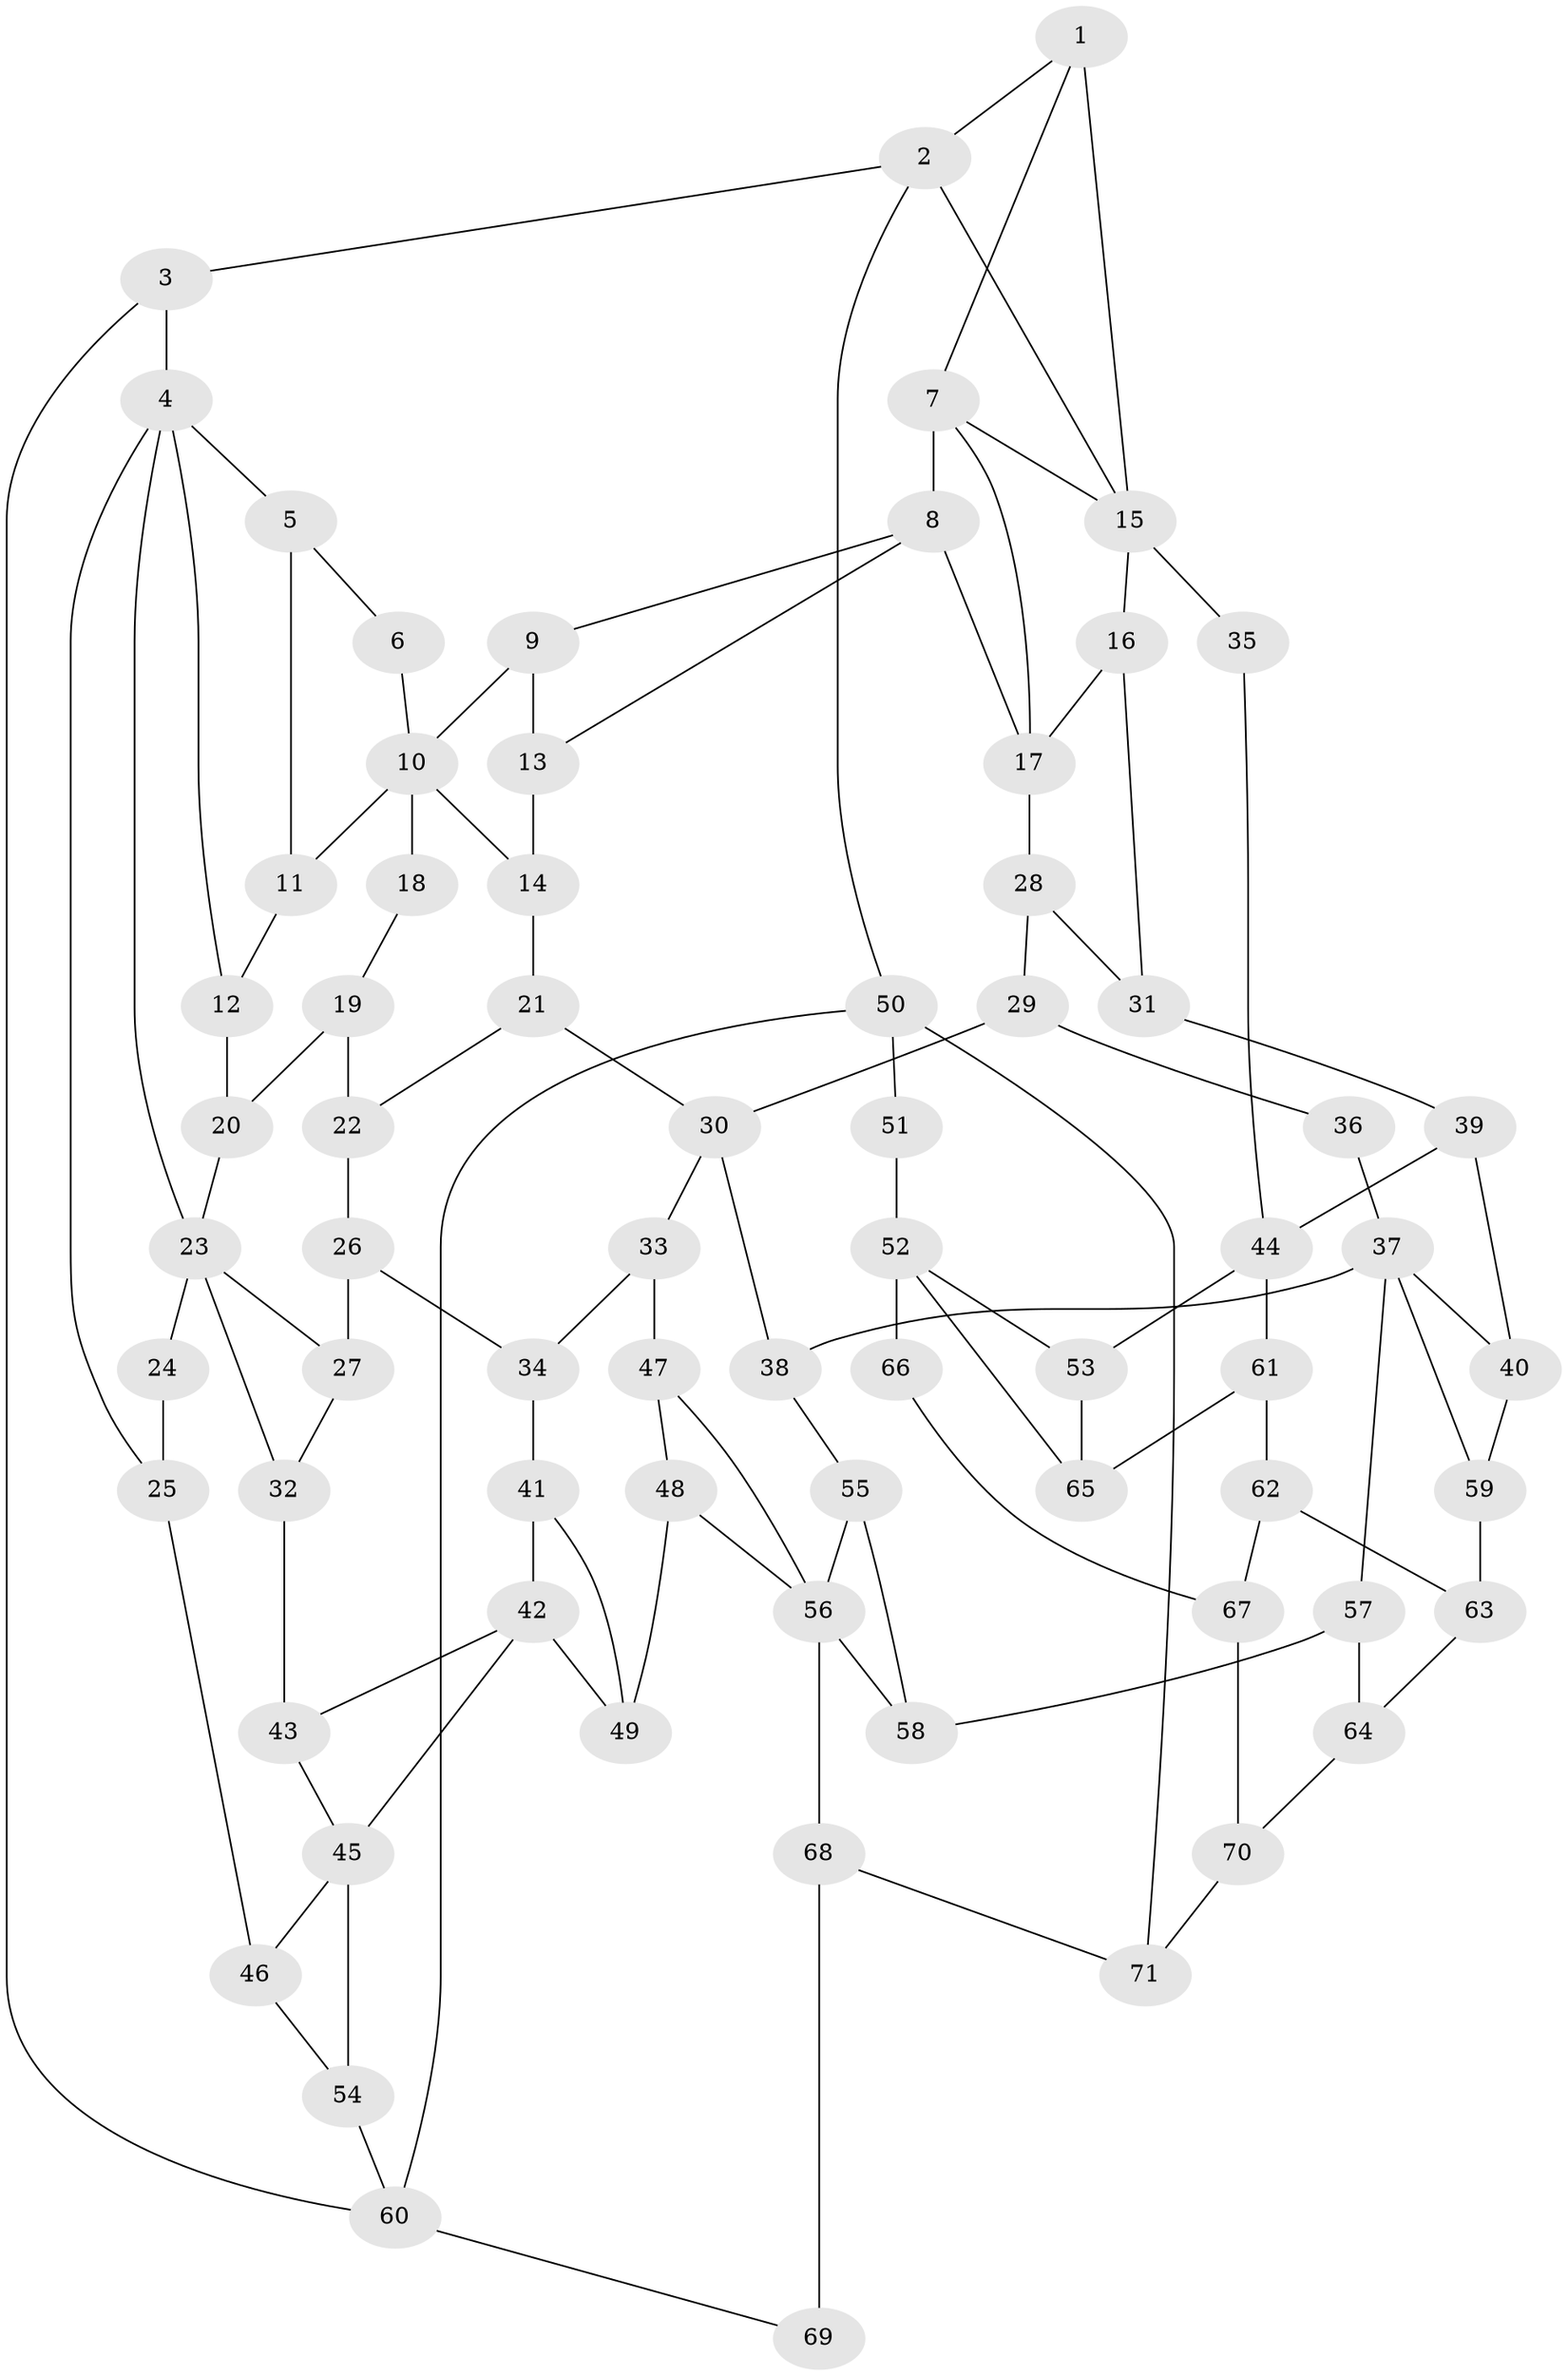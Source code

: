 // original degree distribution, {3: 0.01694915254237288, 6: 0.23728813559322035, 4: 0.2542372881355932, 5: 0.4915254237288136}
// Generated by graph-tools (version 1.1) at 2025/54/03/04/25 22:54:17]
// undirected, 71 vertices, 114 edges
graph export_dot {
  node [color=gray90,style=filled];
  1;
  2;
  3;
  4;
  5;
  6;
  7;
  8;
  9;
  10;
  11;
  12;
  13;
  14;
  15;
  16;
  17;
  18;
  19;
  20;
  21;
  22;
  23;
  24;
  25;
  26;
  27;
  28;
  29;
  30;
  31;
  32;
  33;
  34;
  35;
  36;
  37;
  38;
  39;
  40;
  41;
  42;
  43;
  44;
  45;
  46;
  47;
  48;
  49;
  50;
  51;
  52;
  53;
  54;
  55;
  56;
  57;
  58;
  59;
  60;
  61;
  62;
  63;
  64;
  65;
  66;
  67;
  68;
  69;
  70;
  71;
  1 -- 2 [weight=1.0];
  1 -- 7 [weight=1.0];
  1 -- 15 [weight=1.0];
  2 -- 3 [weight=1.0];
  2 -- 15 [weight=1.0];
  2 -- 50 [weight=1.0];
  3 -- 4 [weight=2.0];
  3 -- 60 [weight=1.0];
  4 -- 5 [weight=1.0];
  4 -- 12 [weight=1.0];
  4 -- 23 [weight=1.0];
  4 -- 25 [weight=1.0];
  5 -- 6 [weight=1.0];
  5 -- 11 [weight=1.0];
  6 -- 10 [weight=1.0];
  7 -- 8 [weight=2.0];
  7 -- 15 [weight=1.0];
  7 -- 17 [weight=2.0];
  8 -- 9 [weight=1.0];
  8 -- 13 [weight=1.0];
  8 -- 17 [weight=1.0];
  9 -- 10 [weight=1.0];
  9 -- 13 [weight=1.0];
  10 -- 11 [weight=1.0];
  10 -- 14 [weight=1.0];
  10 -- 18 [weight=2.0];
  11 -- 12 [weight=1.0];
  12 -- 20 [weight=1.0];
  13 -- 14 [weight=1.0];
  14 -- 21 [weight=1.0];
  15 -- 16 [weight=1.0];
  15 -- 35 [weight=2.0];
  16 -- 17 [weight=1.0];
  16 -- 31 [weight=1.0];
  17 -- 28 [weight=1.0];
  18 -- 19 [weight=1.0];
  19 -- 20 [weight=1.0];
  19 -- 22 [weight=1.0];
  20 -- 23 [weight=1.0];
  21 -- 22 [weight=1.0];
  21 -- 30 [weight=1.0];
  22 -- 26 [weight=1.0];
  23 -- 24 [weight=2.0];
  23 -- 27 [weight=1.0];
  23 -- 32 [weight=1.0];
  24 -- 25 [weight=1.0];
  25 -- 46 [weight=1.0];
  26 -- 27 [weight=1.0];
  26 -- 34 [weight=1.0];
  27 -- 32 [weight=1.0];
  28 -- 29 [weight=1.0];
  28 -- 31 [weight=1.0];
  29 -- 30 [weight=1.0];
  29 -- 36 [weight=1.0];
  30 -- 33 [weight=1.0];
  30 -- 38 [weight=1.0];
  31 -- 39 [weight=1.0];
  32 -- 43 [weight=1.0];
  33 -- 34 [weight=1.0];
  33 -- 47 [weight=1.0];
  34 -- 41 [weight=1.0];
  35 -- 44 [weight=1.0];
  36 -- 37 [weight=2.0];
  37 -- 38 [weight=1.0];
  37 -- 40 [weight=1.0];
  37 -- 57 [weight=1.0];
  37 -- 59 [weight=1.0];
  38 -- 55 [weight=1.0];
  39 -- 40 [weight=1.0];
  39 -- 44 [weight=1.0];
  40 -- 59 [weight=1.0];
  41 -- 42 [weight=1.0];
  41 -- 49 [weight=1.0];
  42 -- 43 [weight=1.0];
  42 -- 45 [weight=3.0];
  42 -- 49 [weight=1.0];
  43 -- 45 [weight=1.0];
  44 -- 53 [weight=1.0];
  44 -- 61 [weight=1.0];
  45 -- 46 [weight=1.0];
  45 -- 54 [weight=1.0];
  46 -- 54 [weight=1.0];
  47 -- 48 [weight=1.0];
  47 -- 56 [weight=1.0];
  48 -- 49 [weight=1.0];
  48 -- 56 [weight=1.0];
  50 -- 51 [weight=1.0];
  50 -- 60 [weight=1.0];
  50 -- 71 [weight=1.0];
  51 -- 52 [weight=2.0];
  52 -- 53 [weight=1.0];
  52 -- 65 [weight=1.0];
  52 -- 66 [weight=2.0];
  53 -- 65 [weight=1.0];
  54 -- 60 [weight=1.0];
  55 -- 56 [weight=1.0];
  55 -- 58 [weight=1.0];
  56 -- 58 [weight=1.0];
  56 -- 68 [weight=2.0];
  57 -- 58 [weight=1.0];
  57 -- 64 [weight=1.0];
  59 -- 63 [weight=1.0];
  60 -- 69 [weight=1.0];
  61 -- 62 [weight=1.0];
  61 -- 65 [weight=1.0];
  62 -- 63 [weight=1.0];
  62 -- 67 [weight=1.0];
  63 -- 64 [weight=1.0];
  64 -- 70 [weight=1.0];
  66 -- 67 [weight=1.0];
  67 -- 70 [weight=1.0];
  68 -- 69 [weight=2.0];
  68 -- 71 [weight=2.0];
  70 -- 71 [weight=2.0];
}
